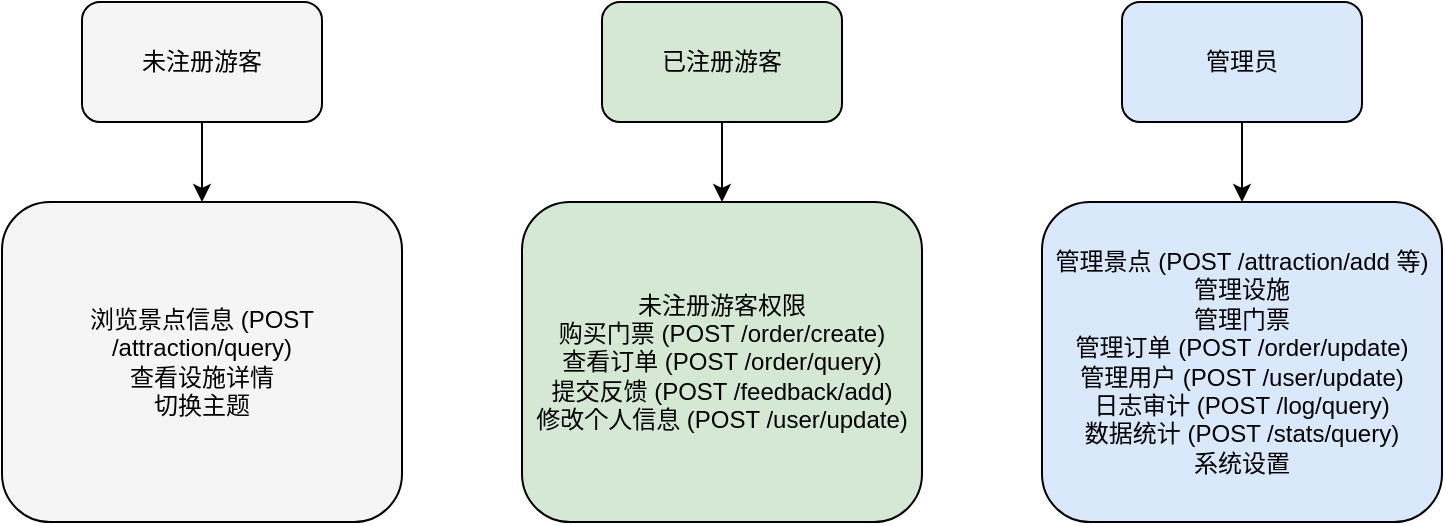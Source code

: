 <mxfile version="27.0.9">
  <diagram id="moetrip-role-permissions" name="MoeTrip Role Permissions">
    <mxGraphModel dx="1554" dy="935" grid="1" gridSize="10" guides="1" tooltips="1" connect="1" arrows="1" fold="1" page="1" pageScale="1" pageWidth="850" pageHeight="1100" math="0" shadow="0">
      <root>
        <mxCell id="0" />
        <mxCell id="1" parent="0" />
        <mxCell id="unregistered" value="未注册游客" style="rounded=1;whiteSpace=wrap;html=1;fillColor=#f5f5f5;strokeColor=#000000;fontSize=12;" parent="1" vertex="1">
          <mxGeometry x="80" y="140" width="120" height="60" as="geometry" />
        </mxCell>
        <mxCell id="unreg-permissions" value="浏览景点信息 (POST /attraction/query)&lt;br&gt;查看设施详情&lt;br&gt;切换主题" style="rounded=1;whiteSpace=wrap;html=1;fillColor=#f5f5f5;strokeColor=#000000;fontSize=12;" parent="1" vertex="1">
          <mxGeometry x="40" y="240" width="200" height="160" as="geometry" />
        </mxCell>
        <mxCell id="unreg-link" style="edgeStyle=orthogonalEdgeStyle;rounded=0;html=1;jettySize=auto;orthogonalLoop=1;" parent="1" source="unregistered" target="unreg-permissions" edge="1">
          <mxGeometry relative="1" as="geometry" />
        </mxCell>
        <mxCell id="registered" value="已注册游客" style="rounded=1;whiteSpace=wrap;html=1;fillColor=#d5e8d4;strokeColor=#000000;fontSize=12;" parent="1" vertex="1">
          <mxGeometry x="340" y="140" width="120" height="60" as="geometry" />
        </mxCell>
        <mxCell id="reg-permissions" value="未注册游客权限&lt;br&gt;购买门票 (POST /order/create)&lt;br&gt;查看订单 (POST /order/query)&lt;br&gt;提交反馈 (POST /feedback/add)&lt;br&gt;修改个人信息 (POST /user/update)" style="rounded=1;whiteSpace=wrap;html=1;fillColor=#d5e8d4;strokeColor=#000000;fontSize=12;" parent="1" vertex="1">
          <mxGeometry x="300" y="240" width="200" height="160" as="geometry" />
        </mxCell>
        <mxCell id="reg-link" style="edgeStyle=orthogonalEdgeStyle;rounded=0;html=1;jettySize=auto;orthogonalLoop=1;" parent="1" source="registered" target="reg-permissions" edge="1">
          <mxGeometry relative="1" as="geometry" />
        </mxCell>
        <mxCell id="admin" value="管理员" style="rounded=1;whiteSpace=wrap;html=1;fillColor=#dae8fc;strokeColor=#000000;fontSize=12;" parent="1" vertex="1">
          <mxGeometry x="600" y="140" width="120" height="60" as="geometry" />
        </mxCell>
        <mxCell id="admin-permissions" value="管理景点 (POST /attraction/add 等)&lt;br&gt;管理设施&lt;br&gt;管理门票&lt;br&gt;管理订单 (POST /order/update)&lt;br&gt;管理用户 (POST /user/update)&lt;br&gt;日志审计 (POST /log/query)&lt;br&gt;数据统计 (POST /stats/query)&lt;br&gt;系统设置" style="rounded=1;whiteSpace=wrap;html=1;fillColor=#dae8fc;strokeColor=#000000;fontSize=12;" parent="1" vertex="1">
          <mxGeometry x="560" y="240" width="200" height="160" as="geometry" />
        </mxCell>
        <mxCell id="admin-link" style="edgeStyle=orthogonalEdgeStyle;rounded=0;html=1;jettySize=auto;orthogonalLoop=1;" parent="1" source="admin" target="admin-permissions" edge="1">
          <mxGeometry relative="1" as="geometry" />
        </mxCell>
      </root>
    </mxGraphModel>
  </diagram>
</mxfile>

